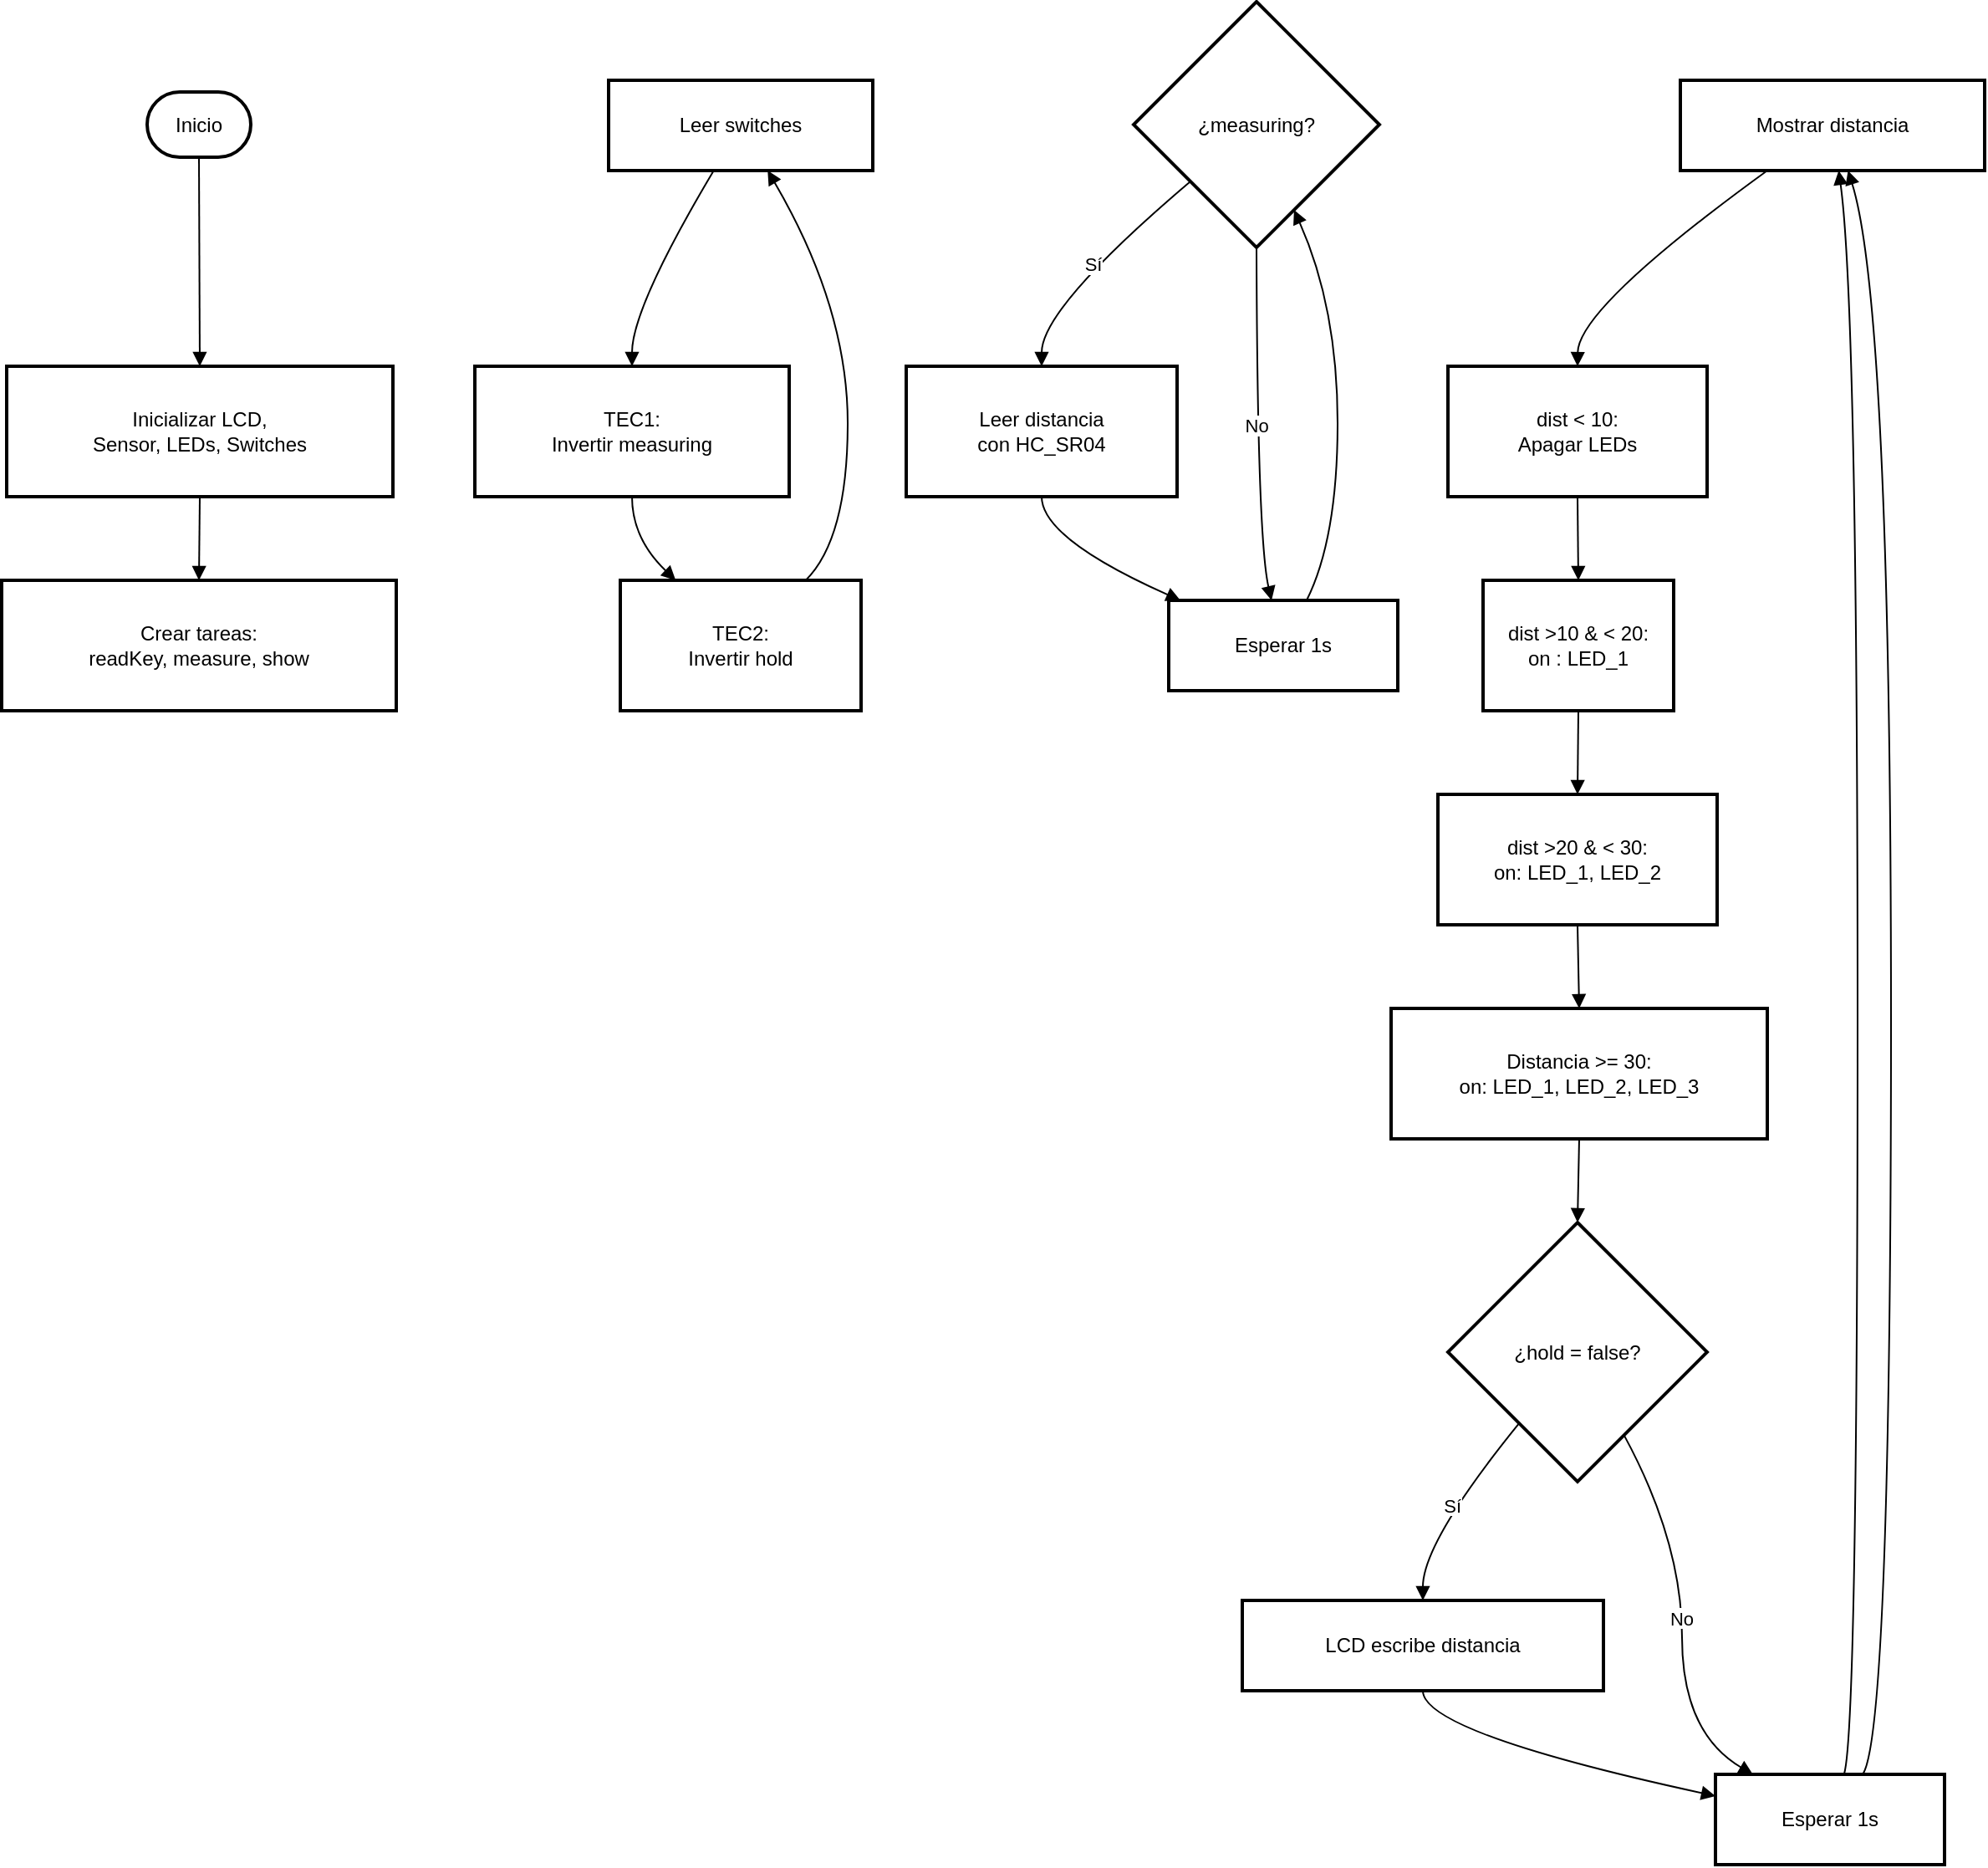 <mxfile version="27.0.4">
  <diagram name="Página-1" id="VQ0LSh-xsffnDLQIuUJC">
    <mxGraphModel grid="1" page="1" gridSize="10" guides="1" tooltips="1" connect="1" arrows="1" fold="1" pageScale="1" pageWidth="827" pageHeight="1169" math="0" shadow="0">
      <root>
        <mxCell id="0" />
        <mxCell id="1" parent="0" />
        <mxCell id="DMoCi-nBAjy7WwEbR5sk-1" value="Inicio" style="rounded=1;whiteSpace=wrap;arcSize=50;strokeWidth=2;" vertex="1" parent="1">
          <mxGeometry x="107" y="74" width="62" height="39" as="geometry" />
        </mxCell>
        <mxCell id="DMoCi-nBAjy7WwEbR5sk-2" value="Inicializar LCD,&#xa;Sensor, LEDs, Switches" style="whiteSpace=wrap;strokeWidth=2;" vertex="1" parent="1">
          <mxGeometry x="23" y="238" width="231" height="78" as="geometry" />
        </mxCell>
        <mxCell id="DMoCi-nBAjy7WwEbR5sk-3" value="Crear tareas:&#xa;readKey, measure, show" style="whiteSpace=wrap;strokeWidth=2;" vertex="1" parent="1">
          <mxGeometry x="20" y="366" width="236" height="78" as="geometry" />
        </mxCell>
        <mxCell id="DMoCi-nBAjy7WwEbR5sk-4" value="Leer switches" style="whiteSpace=wrap;strokeWidth=2;" vertex="1" parent="1">
          <mxGeometry x="383" y="67" width="158" height="54" as="geometry" />
        </mxCell>
        <mxCell id="DMoCi-nBAjy7WwEbR5sk-5" value="TEC1:&#xa;Invertir measuring" style="whiteSpace=wrap;strokeWidth=2;" vertex="1" parent="1">
          <mxGeometry x="303" y="238" width="188" height="78" as="geometry" />
        </mxCell>
        <mxCell id="DMoCi-nBAjy7WwEbR5sk-6" value="TEC2:&#xa;Invertir hold" style="whiteSpace=wrap;strokeWidth=2;" vertex="1" parent="1">
          <mxGeometry x="390" y="366" width="144" height="78" as="geometry" />
        </mxCell>
        <mxCell id="DMoCi-nBAjy7WwEbR5sk-7" value="¿measuring?" style="rhombus;strokeWidth=2;whiteSpace=wrap;" vertex="1" parent="1">
          <mxGeometry x="697" y="20" width="147" height="147" as="geometry" />
        </mxCell>
        <mxCell id="DMoCi-nBAjy7WwEbR5sk-8" value="Leer distancia&#xa;con HC_SR04" style="whiteSpace=wrap;strokeWidth=2;" vertex="1" parent="1">
          <mxGeometry x="561" y="238" width="162" height="78" as="geometry" />
        </mxCell>
        <mxCell id="DMoCi-nBAjy7WwEbR5sk-9" value="Esperar 1s" style="whiteSpace=wrap;strokeWidth=2;" vertex="1" parent="1">
          <mxGeometry x="718" y="378" width="137" height="54" as="geometry" />
        </mxCell>
        <mxCell id="DMoCi-nBAjy7WwEbR5sk-10" value="Mostrar distancia" style="whiteSpace=wrap;strokeWidth=2;" vertex="1" parent="1">
          <mxGeometry x="1024" y="67" width="182" height="54" as="geometry" />
        </mxCell>
        <mxCell id="DMoCi-nBAjy7WwEbR5sk-11" value="dist &lt; 10:&#xa;Apagar LEDs" style="whiteSpace=wrap;strokeWidth=2;" vertex="1" parent="1">
          <mxGeometry x="885" y="238" width="155" height="78" as="geometry" />
        </mxCell>
        <mxCell id="DMoCi-nBAjy7WwEbR5sk-12" value="dist &gt;10 &amp; &lt; 20:&#xa;on : LED_1" style="whiteSpace=wrap;strokeWidth=2;" vertex="1" parent="1">
          <mxGeometry x="906" y="366" width="114" height="78" as="geometry" />
        </mxCell>
        <mxCell id="DMoCi-nBAjy7WwEbR5sk-13" value="dist &gt;20 &amp; &lt; 30:&#xa;on: LED_1, LED_2" style="whiteSpace=wrap;strokeWidth=2;" vertex="1" parent="1">
          <mxGeometry x="879" y="494" width="167" height="78" as="geometry" />
        </mxCell>
        <mxCell id="DMoCi-nBAjy7WwEbR5sk-14" value="Distancia &gt;= 30:&#xa;on: LED_1, LED_2, LED_3" style="whiteSpace=wrap;strokeWidth=2;" vertex="1" parent="1">
          <mxGeometry x="851" y="622" width="225" height="78" as="geometry" />
        </mxCell>
        <mxCell id="DMoCi-nBAjy7WwEbR5sk-15" value="¿hold = false?" style="rhombus;strokeWidth=2;whiteSpace=wrap;" vertex="1" parent="1">
          <mxGeometry x="885" y="750" width="155" height="155" as="geometry" />
        </mxCell>
        <mxCell id="DMoCi-nBAjy7WwEbR5sk-16" value="LCD escribe distancia" style="whiteSpace=wrap;strokeWidth=2;" vertex="1" parent="1">
          <mxGeometry x="762" y="976" width="216" height="54" as="geometry" />
        </mxCell>
        <mxCell id="DMoCi-nBAjy7WwEbR5sk-17" value="Esperar 1s" style="whiteSpace=wrap;strokeWidth=2;" vertex="1" parent="1">
          <mxGeometry x="1045" y="1080" width="137" height="54" as="geometry" />
        </mxCell>
        <mxCell id="DMoCi-nBAjy7WwEbR5sk-18" value="" style="curved=1;startArrow=none;endArrow=block;exitX=0.5;exitY=1;entryX=0.5;entryY=0;rounded=0;" edge="1" parent="1" source="DMoCi-nBAjy7WwEbR5sk-1" target="DMoCi-nBAjy7WwEbR5sk-2">
          <mxGeometry relative="1" as="geometry">
            <Array as="points" />
          </mxGeometry>
        </mxCell>
        <mxCell id="DMoCi-nBAjy7WwEbR5sk-19" value="" style="curved=1;startArrow=none;endArrow=block;exitX=0.5;exitY=1;entryX=0.5;entryY=0;rounded=0;" edge="1" parent="1" source="DMoCi-nBAjy7WwEbR5sk-2" target="DMoCi-nBAjy7WwEbR5sk-3">
          <mxGeometry relative="1" as="geometry">
            <Array as="points" />
          </mxGeometry>
        </mxCell>
        <mxCell id="DMoCi-nBAjy7WwEbR5sk-20" value="" style="curved=1;startArrow=none;endArrow=block;exitX=0.4;exitY=0.99;entryX=0.5;entryY=0;rounded=0;" edge="1" parent="1" source="DMoCi-nBAjy7WwEbR5sk-4" target="DMoCi-nBAjy7WwEbR5sk-5">
          <mxGeometry relative="1" as="geometry">
            <Array as="points">
              <mxPoint x="397" y="203" />
            </Array>
          </mxGeometry>
        </mxCell>
        <mxCell id="DMoCi-nBAjy7WwEbR5sk-21" value="" style="curved=1;startArrow=none;endArrow=block;exitX=0.5;exitY=1;entryX=0.23;entryY=0;rounded=0;" edge="1" parent="1" source="DMoCi-nBAjy7WwEbR5sk-5" target="DMoCi-nBAjy7WwEbR5sk-6">
          <mxGeometry relative="1" as="geometry">
            <Array as="points">
              <mxPoint x="397" y="341" />
            </Array>
          </mxGeometry>
        </mxCell>
        <mxCell id="DMoCi-nBAjy7WwEbR5sk-22" value="" style="curved=1;startArrow=none;endArrow=block;exitX=0.77;exitY=0;entryX=0.6;entryY=0.99;rounded=0;" edge="1" parent="1" source="DMoCi-nBAjy7WwEbR5sk-6" target="DMoCi-nBAjy7WwEbR5sk-4">
          <mxGeometry relative="1" as="geometry">
            <Array as="points">
              <mxPoint x="526" y="341" />
              <mxPoint x="526" y="203" />
            </Array>
          </mxGeometry>
        </mxCell>
        <mxCell id="DMoCi-nBAjy7WwEbR5sk-23" value="Sí" style="curved=1;startArrow=none;endArrow=block;exitX=0;exitY=0.93;entryX=0.5;entryY=0;rounded=0;" edge="1" parent="1" source="DMoCi-nBAjy7WwEbR5sk-7" target="DMoCi-nBAjy7WwEbR5sk-8">
          <mxGeometry relative="1" as="geometry">
            <Array as="points">
              <mxPoint x="642" y="203" />
            </Array>
          </mxGeometry>
        </mxCell>
        <mxCell id="DMoCi-nBAjy7WwEbR5sk-24" value="" style="curved=1;startArrow=none;endArrow=block;exitX=0.5;exitY=1;entryX=0.06;entryY=0.01;rounded=0;" edge="1" parent="1" source="DMoCi-nBAjy7WwEbR5sk-8" target="DMoCi-nBAjy7WwEbR5sk-9">
          <mxGeometry relative="1" as="geometry">
            <Array as="points">
              <mxPoint x="642" y="341" />
            </Array>
          </mxGeometry>
        </mxCell>
        <mxCell id="DMoCi-nBAjy7WwEbR5sk-25" value="" style="curved=1;startArrow=none;endArrow=block;exitX=0.6;exitY=0.01;entryX=0.72;entryY=1;rounded=0;" edge="1" parent="1" source="DMoCi-nBAjy7WwEbR5sk-9" target="DMoCi-nBAjy7WwEbR5sk-7">
          <mxGeometry relative="1" as="geometry">
            <Array as="points">
              <mxPoint x="819" y="341" />
              <mxPoint x="819" y="203" />
            </Array>
          </mxGeometry>
        </mxCell>
        <mxCell id="DMoCi-nBAjy7WwEbR5sk-26" value="No" style="curved=1;startArrow=none;endArrow=block;exitX=0.5;exitY=1;entryX=0.45;entryY=0.01;rounded=0;" edge="1" parent="1" source="DMoCi-nBAjy7WwEbR5sk-7" target="DMoCi-nBAjy7WwEbR5sk-9">
          <mxGeometry relative="1" as="geometry">
            <Array as="points">
              <mxPoint x="771" y="341" />
            </Array>
          </mxGeometry>
        </mxCell>
        <mxCell id="DMoCi-nBAjy7WwEbR5sk-27" value="" style="curved=1;startArrow=none;endArrow=block;exitX=0.29;exitY=0.99;entryX=0.5;entryY=0;rounded=0;" edge="1" parent="1" source="DMoCi-nBAjy7WwEbR5sk-10" target="DMoCi-nBAjy7WwEbR5sk-11">
          <mxGeometry relative="1" as="geometry">
            <Array as="points">
              <mxPoint x="963" y="203" />
            </Array>
          </mxGeometry>
        </mxCell>
        <mxCell id="DMoCi-nBAjy7WwEbR5sk-28" value="" style="curved=1;startArrow=none;endArrow=block;exitX=0.5;exitY=1;entryX=0.5;entryY=0;rounded=0;" edge="1" parent="1" source="DMoCi-nBAjy7WwEbR5sk-11" target="DMoCi-nBAjy7WwEbR5sk-12">
          <mxGeometry relative="1" as="geometry">
            <Array as="points" />
          </mxGeometry>
        </mxCell>
        <mxCell id="DMoCi-nBAjy7WwEbR5sk-29" value="" style="curved=1;startArrow=none;endArrow=block;exitX=0.5;exitY=1;entryX=0.5;entryY=0;rounded=0;" edge="1" parent="1" source="DMoCi-nBAjy7WwEbR5sk-12" target="DMoCi-nBAjy7WwEbR5sk-13">
          <mxGeometry relative="1" as="geometry">
            <Array as="points" />
          </mxGeometry>
        </mxCell>
        <mxCell id="DMoCi-nBAjy7WwEbR5sk-30" value="" style="curved=1;startArrow=none;endArrow=block;exitX=0.5;exitY=1;entryX=0.5;entryY=0;rounded=0;" edge="1" parent="1" source="DMoCi-nBAjy7WwEbR5sk-13" target="DMoCi-nBAjy7WwEbR5sk-14">
          <mxGeometry relative="1" as="geometry">
            <Array as="points" />
          </mxGeometry>
        </mxCell>
        <mxCell id="DMoCi-nBAjy7WwEbR5sk-31" value="" style="curved=1;startArrow=none;endArrow=block;exitX=0.5;exitY=1;entryX=0.5;entryY=0;rounded=0;" edge="1" parent="1" source="DMoCi-nBAjy7WwEbR5sk-14" target="DMoCi-nBAjy7WwEbR5sk-15">
          <mxGeometry relative="1" as="geometry">
            <Array as="points" />
          </mxGeometry>
        </mxCell>
        <mxCell id="DMoCi-nBAjy7WwEbR5sk-32" value="Sí" style="curved=1;startArrow=none;endArrow=block;exitX=0.09;exitY=1;entryX=0.5;entryY=0.01;rounded=0;" edge="1" parent="1" source="DMoCi-nBAjy7WwEbR5sk-15" target="DMoCi-nBAjy7WwEbR5sk-16">
          <mxGeometry relative="1" as="geometry">
            <Array as="points">
              <mxPoint x="870" y="941" />
            </Array>
          </mxGeometry>
        </mxCell>
        <mxCell id="DMoCi-nBAjy7WwEbR5sk-33" value="" style="curved=1;startArrow=none;endArrow=block;exitX=0.5;exitY=1.01;entryX=0;entryY=0.24;rounded=0;" edge="1" parent="1" source="DMoCi-nBAjy7WwEbR5sk-16" target="DMoCi-nBAjy7WwEbR5sk-17">
          <mxGeometry relative="1" as="geometry">
            <Array as="points">
              <mxPoint x="870" y="1055" />
            </Array>
          </mxGeometry>
        </mxCell>
        <mxCell id="DMoCi-nBAjy7WwEbR5sk-34" value="" style="curved=1;startArrow=none;endArrow=block;exitX=0.56;exitY=0.01;entryX=0.52;entryY=0.99;rounded=0;" edge="1" parent="1" source="DMoCi-nBAjy7WwEbR5sk-17" target="DMoCi-nBAjy7WwEbR5sk-10">
          <mxGeometry relative="1" as="geometry">
            <Array as="points">
              <mxPoint x="1130" y="1055" />
              <mxPoint x="1130" y="203" />
            </Array>
          </mxGeometry>
        </mxCell>
        <mxCell id="DMoCi-nBAjy7WwEbR5sk-35" value="No" style="curved=1;startArrow=none;endArrow=block;exitX=0.78;exitY=1;entryX=0.17;entryY=0.01;rounded=0;" edge="1" parent="1" source="DMoCi-nBAjy7WwEbR5sk-15" target="DMoCi-nBAjy7WwEbR5sk-17">
          <mxGeometry relative="1" as="geometry">
            <Array as="points">
              <mxPoint x="1025" y="941" />
              <mxPoint x="1025" y="1055" />
            </Array>
          </mxGeometry>
        </mxCell>
        <mxCell id="DMoCi-nBAjy7WwEbR5sk-36" value="" style="curved=1;startArrow=none;endArrow=block;exitX=0.64;exitY=0.01;entryX=0.55;entryY=0.99;rounded=0;" edge="1" parent="1" source="DMoCi-nBAjy7WwEbR5sk-17" target="DMoCi-nBAjy7WwEbR5sk-10">
          <mxGeometry relative="1" as="geometry">
            <Array as="points">
              <mxPoint x="1150" y="1055" />
              <mxPoint x="1150" y="203" />
            </Array>
          </mxGeometry>
        </mxCell>
      </root>
    </mxGraphModel>
  </diagram>
</mxfile>
